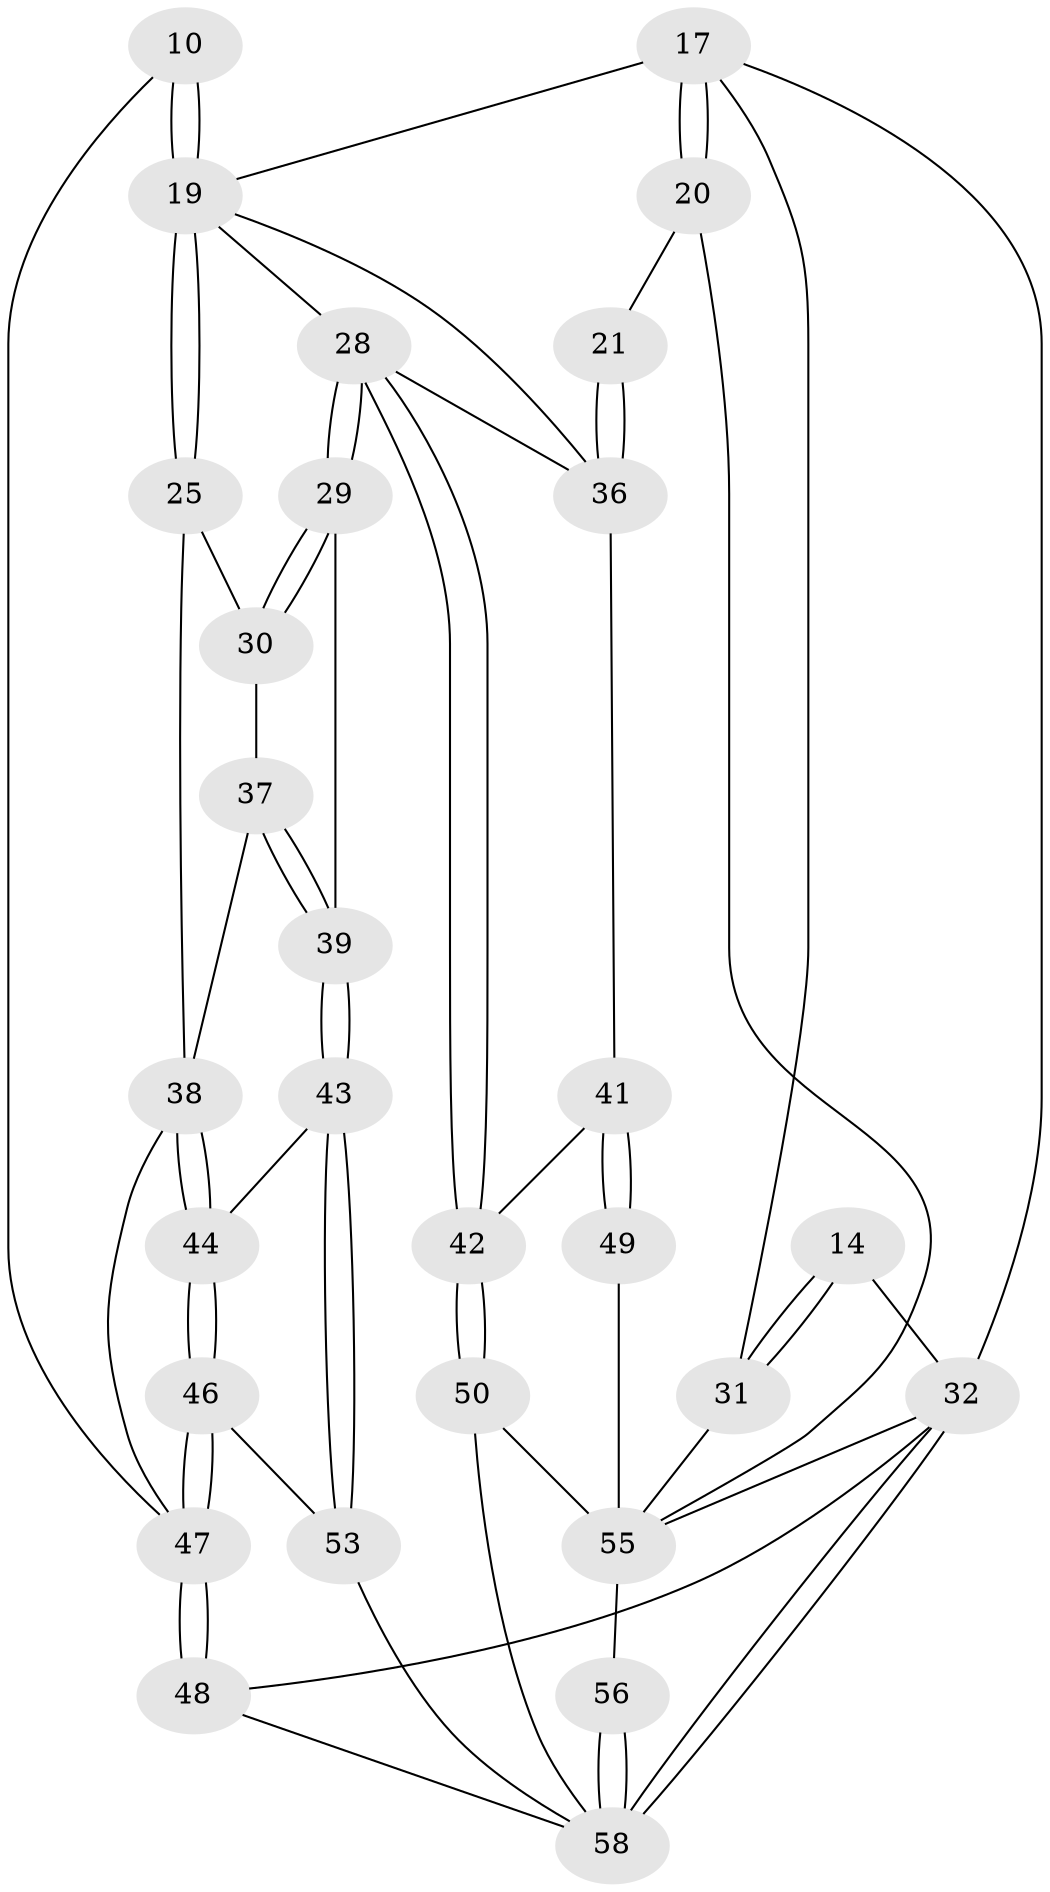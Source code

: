 // original degree distribution, {4: 0.1896551724137931, 5: 0.5689655172413793, 6: 0.1896551724137931, 3: 0.05172413793103448}
// Generated by graph-tools (version 1.1) at 2025/00/03/09/25 05:00:14]
// undirected, 29 vertices, 67 edges
graph export_dot {
graph [start="1"]
  node [color=gray90,style=filled];
  10 [pos="+0.318765176435579+0.20979587337391892",super="+9"];
  14 [pos="+1+0",super="+13"];
  17 [pos="+0.8014137353448914+0.39476824020337425",super="+15"];
  19 [pos="+0.3218277213289551+0.27060490862412756",super="+18"];
  20 [pos="+0.7883869207512657+0.4235579048020128"];
  21 [pos="+0.772671133629194+0.4446376171196858"];
  25 [pos="+0.2938039985370765+0.3065050558355437"];
  28 [pos="+0.4574215045033697+0.5649565651756178",super="+24"];
  29 [pos="+0.3927240189458678+0.5559160001155677"];
  30 [pos="+0.3029060281755081+0.39845757178558866"];
  31 [pos="+1+0.41861658075181346",super="+16"];
  32 [pos="+1+1",super="+2"];
  36 [pos="+0.756739766209617+0.5234563030040752",super="+23+22"];
  37 [pos="+0.2112972886968258+0.4760731765152806"];
  38 [pos="+0.16764641778043177+0.4950909613753254",super="+26"];
  39 [pos="+0.36059123410158095+0.57157103800603"];
  41 [pos="+0.7460974138261979+0.5445372250348176",super="+40"];
  42 [pos="+0.54856191503061+0.6634762872375118"];
  43 [pos="+0.3254065753146148+0.59378452846485"];
  44 [pos="+0.18109204827108233+0.5436143137631274"];
  46 [pos="+0.08145916430320008+0.721820562173401"];
  47 [pos="+0+0.6898363465105976",super="+27+12"];
  48 [pos="+0+1",super="+3"];
  49 [pos="+0.8262279201509138+0.7845139452461825",super="+45"];
  50 [pos="+0.5485514159925896+0.7015028666705507"];
  53 [pos="+0.20387432225856666+0.7844882425770443"];
  55 [pos="+0.7976678296964388+0.9208647923858041",super="+35+54"];
  56 [pos="+0.7861084505509589+0.9561651291881823"];
  58 [pos="+0.8461300183012924+1",super="+57+52"];
  10 -- 19 [weight=2];
  10 -- 19;
  10 -- 47 [weight=2];
  14 -- 31 [weight=2];
  14 -- 31;
  14 -- 32;
  17 -- 20;
  17 -- 20;
  17 -- 31;
  17 -- 32;
  17 -- 19;
  19 -- 25;
  19 -- 25;
  19 -- 36;
  19 -- 28;
  20 -- 21;
  20 -- 55;
  21 -- 36 [weight=2];
  21 -- 36;
  25 -- 30;
  25 -- 38;
  28 -- 29;
  28 -- 29;
  28 -- 42;
  28 -- 42;
  28 -- 36;
  29 -- 30;
  29 -- 30;
  29 -- 39;
  30 -- 37;
  31 -- 55;
  32 -- 58;
  32 -- 58;
  32 -- 48 [weight=2];
  32 -- 55;
  36 -- 41;
  37 -- 38;
  37 -- 39;
  37 -- 39;
  38 -- 44;
  38 -- 44;
  38 -- 47;
  39 -- 43;
  39 -- 43;
  41 -- 42;
  41 -- 49 [weight=2];
  41 -- 49;
  42 -- 50;
  42 -- 50;
  43 -- 44;
  43 -- 53;
  43 -- 53;
  44 -- 46;
  44 -- 46;
  46 -- 47;
  46 -- 47;
  46 -- 53;
  47 -- 48 [weight=3];
  47 -- 48;
  48 -- 58;
  49 -- 55 [weight=2];
  50 -- 58;
  50 -- 55;
  53 -- 58;
  55 -- 56;
  56 -- 58 [weight=2];
  56 -- 58;
}
